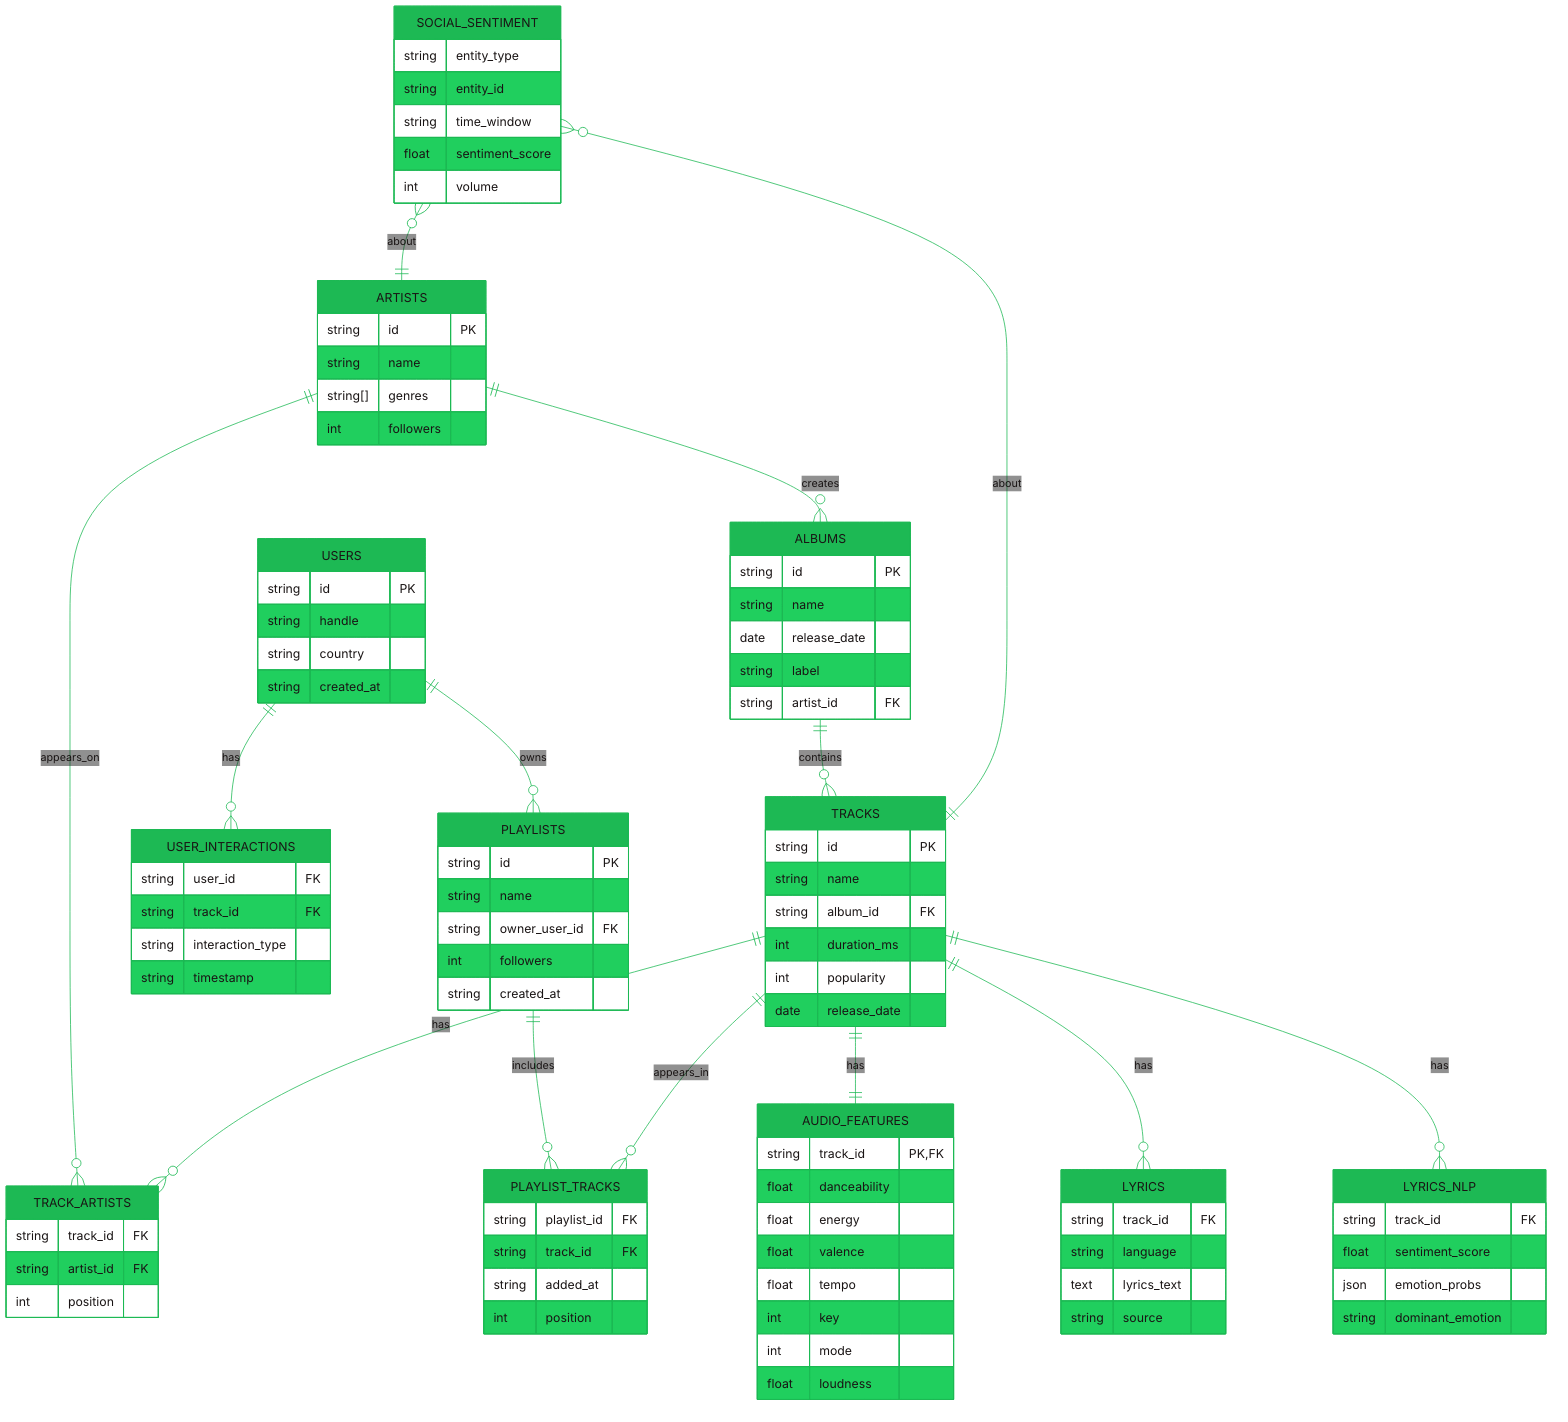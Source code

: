 %%{init: { 'theme': 'base', 'themeVariables': { 'primaryColor': '#1DB954', 'primaryTextColor': '#191414', 'primaryBorderColor': '#1DB954', 'lineColor': '#1DB954', 'fontFamily': 'Inter, Arial', 'tertiaryColor': '#232323' } } }%%
erDiagram
  %% Spotify-style accents: green links, dark surfaces via themeVariables
  USERS ||--o{ PLAYLISTS : owns
  USERS ||--o{ USER_INTERACTIONS : has

  ARTISTS ||--o{ ALBUMS : creates
  ARTISTS ||--o{ TRACK_ARTISTS : appears_on
  TRACKS ||--o{ TRACK_ARTISTS : has

  ALBUMS ||--o{ TRACKS : contains

  PLAYLISTS ||--o{ PLAYLIST_TRACKS : includes
  TRACKS ||--o{ PLAYLIST_TRACKS : appears_in

  TRACKS ||--|| AUDIO_FEATURES : has
  TRACKS ||--o{ LYRICS : has
  TRACKS ||--o{ LYRICS_NLP : has

  SOCIAL_SENTIMENT }o--|| ARTISTS : about
  SOCIAL_SENTIMENT }o--|| TRACKS : about

  USERS {
    string id PK
    string handle
    string country
    string created_at
  }

  ARTISTS {
    string id PK
    string name
    string[] genres
    int followers
  }

  ALBUMS {
    string id PK
    string name
    date release_date
    string label
    string artist_id FK
  }

  TRACKS {
    string id PK
    string name
    string album_id FK
    int duration_ms
    int popularity
    date release_date
  }

  TRACK_ARTISTS {
    string track_id FK
    string artist_id FK
    int position
  }

  AUDIO_FEATURES {
    string track_id PK, FK
    float danceability
    float energy
    float valence
    float tempo
    int key
    int mode
    float loudness
  }

  PLAYLISTS {
    string id PK
    string name
    string owner_user_id FK
    int followers
    string created_at
  }

  PLAYLIST_TRACKS {
    string playlist_id FK
    string track_id FK
    string added_at
    int position
  }

  LYRICS {
    string track_id FK
    string language
    text lyrics_text
    string source
  }

  LYRICS_NLP {
    string track_id FK
    float sentiment_score
    json emotion_probs
    string dominant_emotion
  }

  SOCIAL_SENTIMENT {
    string entity_type
    string entity_id
    string time_window
    float sentiment_score
    int volume
  }

  USER_INTERACTIONS {
    string user_id FK
    string track_id FK
    string interaction_type
    string timestamp
  }